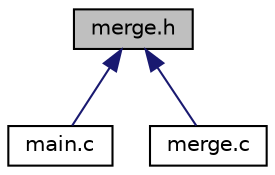 digraph "merge.h"
{
 // LATEX_PDF_SIZE
  edge [fontname="Helvetica",fontsize="10",labelfontname="Helvetica",labelfontsize="10"];
  node [fontname="Helvetica",fontsize="10",shape=record];
  Node1 [label="merge.h",height=0.2,width=0.4,color="black", fillcolor="grey75", style="filled", fontcolor="black",tooltip="Text processing functions."];
  Node1 -> Node2 [dir="back",color="midnightblue",fontsize="10",style="solid",fontname="Helvetica"];
  Node2 [label="main.c",height=0.2,width=0.4,color="black", fillcolor="white", style="filled",URL="$main_8c.html",tooltip="Main file for the second problem."];
  Node1 -> Node3 [dir="back",color="midnightblue",fontsize="10",style="solid",fontname="Helvetica"];
  Node3 [label="merge.c",height=0.2,width=0.4,color="black", fillcolor="white", style="filled",URL="$merge_8c.html",tooltip="Functions to perform iterative merge sort."];
}
